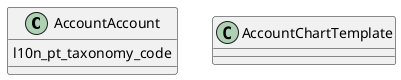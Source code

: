 @startuml classes_l10n_pt
set namespaceSeparator none
class "AccountAccount" as odoo_src.odoo.addons.l10n_pt.models.account_account.AccountAccount {
  l10n_pt_taxonomy_code
}
class "AccountChartTemplate" as odoo_src.odoo.addons.l10n_pt.models.template_pt.AccountChartTemplate {
}
@enduml
